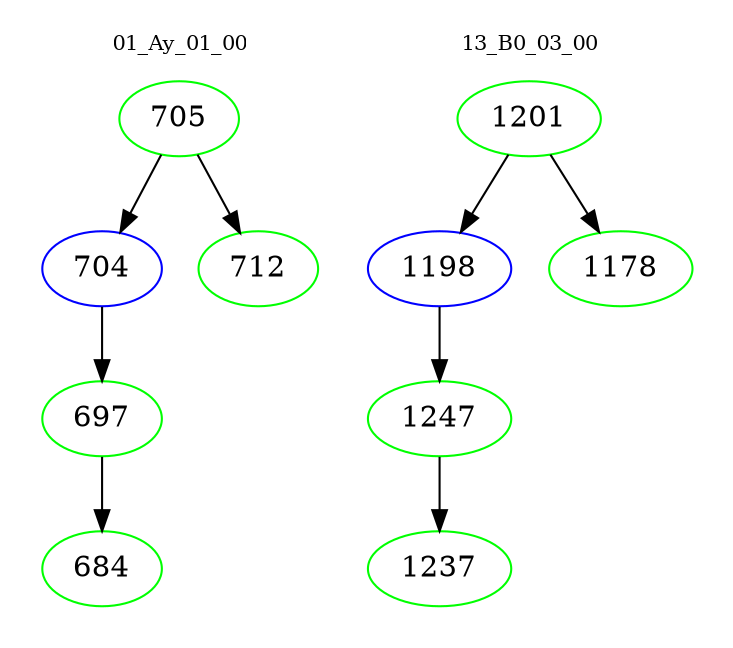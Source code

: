 digraph{
subgraph cluster_0 {
color = white
label = "01_Ay_01_00";
fontsize=10;
T0_705 [label="705", color="green"]
T0_705 -> T0_704 [color="black"]
T0_704 [label="704", color="blue"]
T0_704 -> T0_697 [color="black"]
T0_697 [label="697", color="green"]
T0_697 -> T0_684 [color="black"]
T0_684 [label="684", color="green"]
T0_705 -> T0_712 [color="black"]
T0_712 [label="712", color="green"]
}
subgraph cluster_1 {
color = white
label = "13_B0_03_00";
fontsize=10;
T1_1201 [label="1201", color="green"]
T1_1201 -> T1_1198 [color="black"]
T1_1198 [label="1198", color="blue"]
T1_1198 -> T1_1247 [color="black"]
T1_1247 [label="1247", color="green"]
T1_1247 -> T1_1237 [color="black"]
T1_1237 [label="1237", color="green"]
T1_1201 -> T1_1178 [color="black"]
T1_1178 [label="1178", color="green"]
}
}
